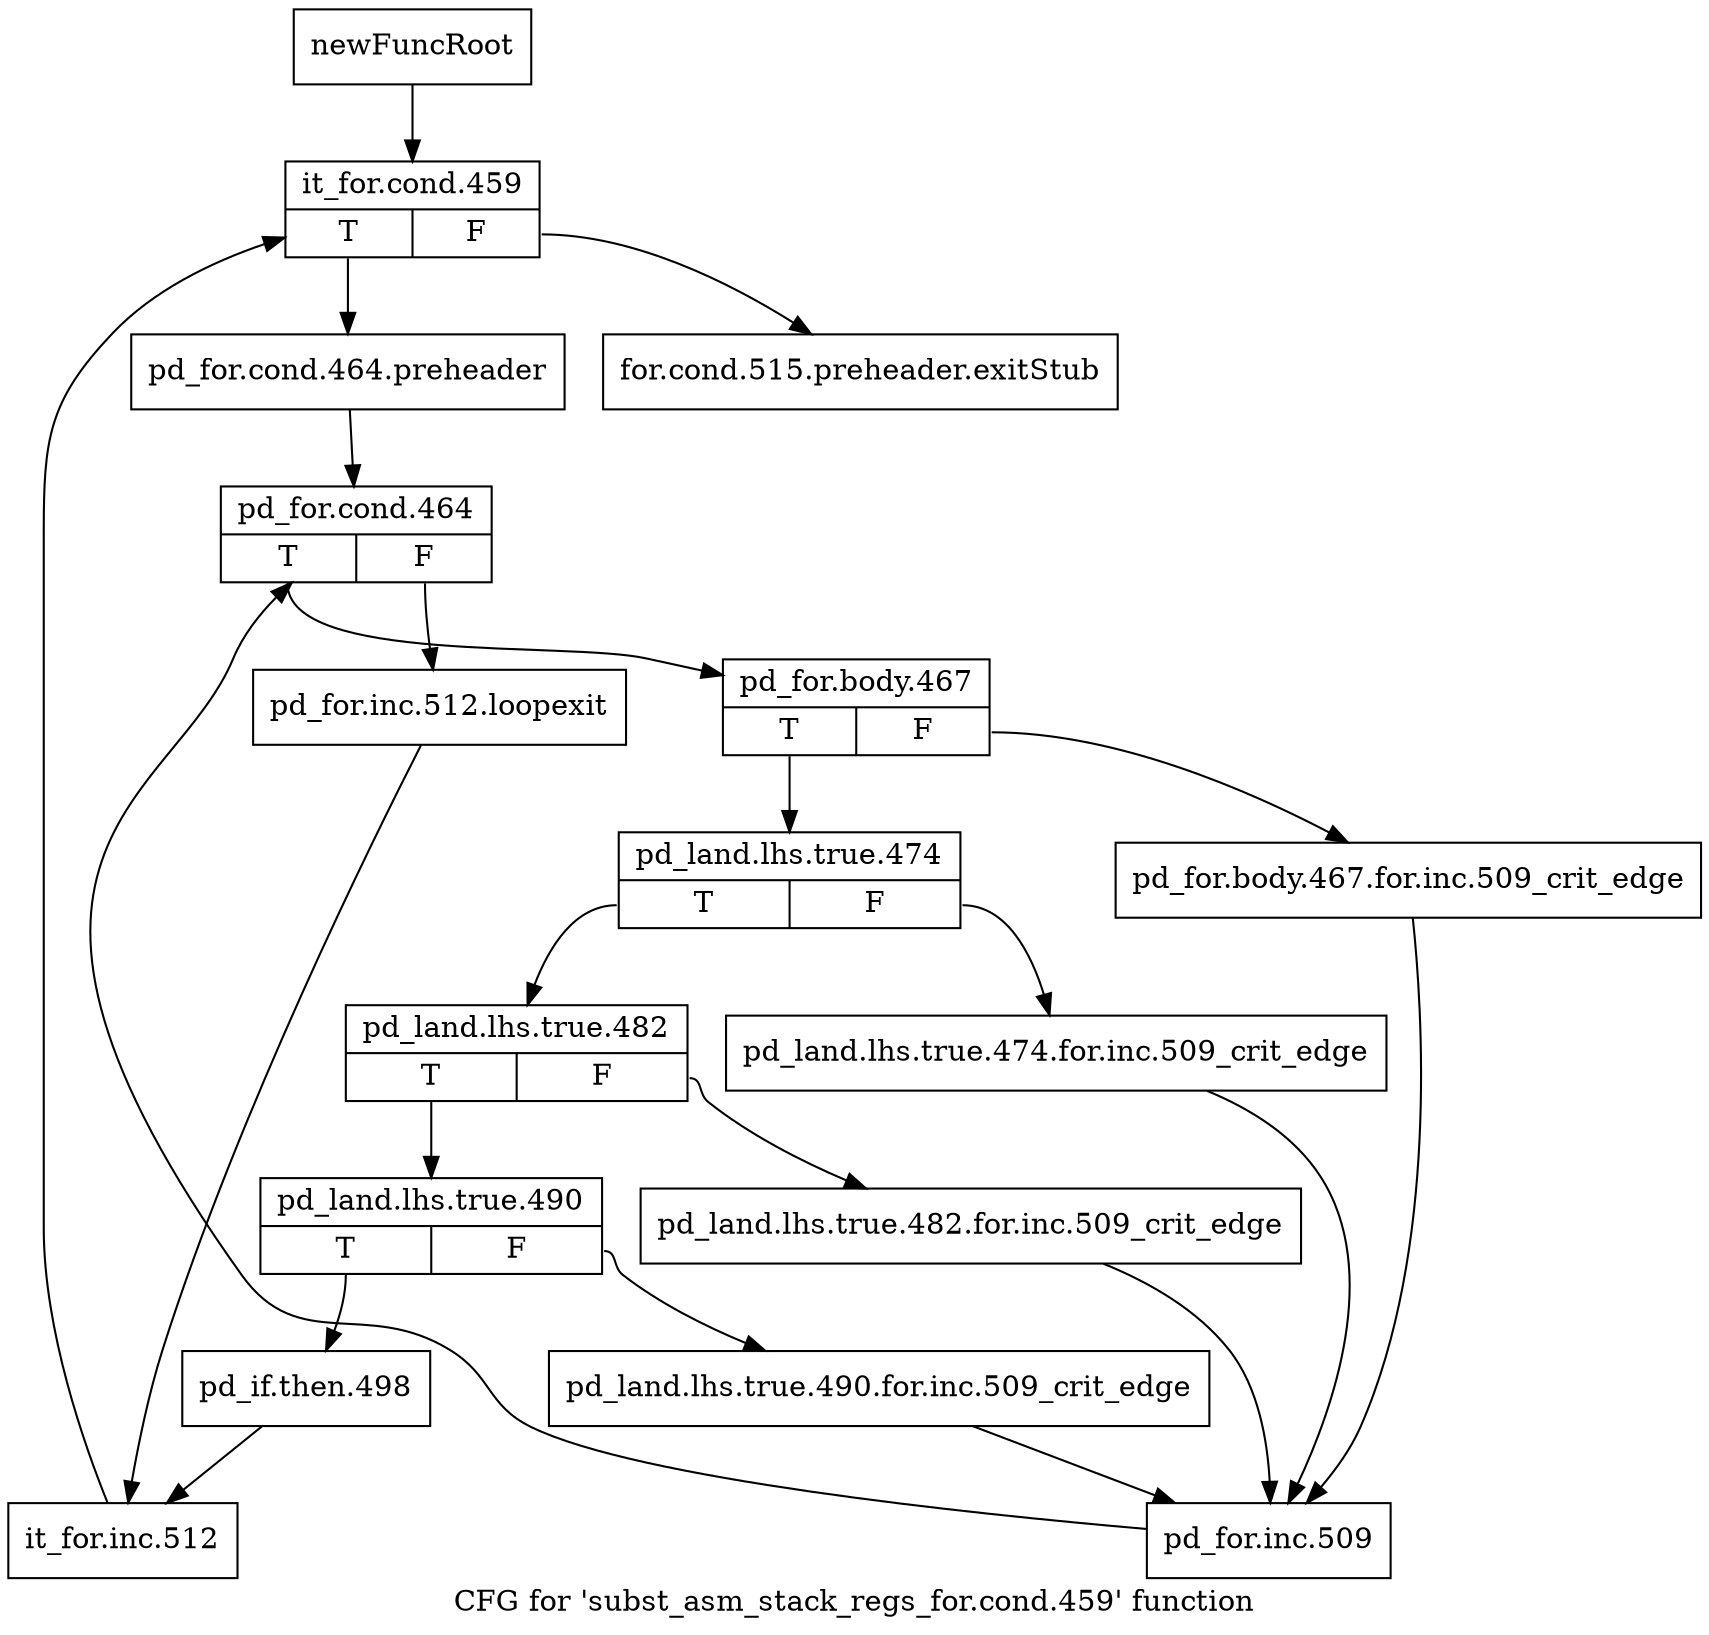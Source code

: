 digraph "CFG for 'subst_asm_stack_regs_for.cond.459' function" {
	label="CFG for 'subst_asm_stack_regs_for.cond.459' function";

	Node0xb9139e0 [shape=record,label="{newFuncRoot}"];
	Node0xb9139e0 -> Node0xb913a80;
	Node0xb913a30 [shape=record,label="{for.cond.515.preheader.exitStub}"];
	Node0xb913a80 [shape=record,label="{it_for.cond.459|{<s0>T|<s1>F}}"];
	Node0xb913a80:s0 -> Node0xb913ad0;
	Node0xb913a80:s1 -> Node0xb913a30;
	Node0xb913ad0 [shape=record,label="{pd_for.cond.464.preheader}"];
	Node0xb913ad0 -> Node0xb913b20;
	Node0xb913b20 [shape=record,label="{pd_for.cond.464|{<s0>T|<s1>F}}"];
	Node0xb913b20:s0 -> Node0xb913bc0;
	Node0xb913b20:s1 -> Node0xb913b70;
	Node0xb913b70 [shape=record,label="{pd_for.inc.512.loopexit}"];
	Node0xb913b70 -> Node0xb913ee0;
	Node0xb913bc0 [shape=record,label="{pd_for.body.467|{<s0>T|<s1>F}}"];
	Node0xb913bc0:s0 -> Node0xb913c60;
	Node0xb913bc0:s1 -> Node0xb913c10;
	Node0xb913c10 [shape=record,label="{pd_for.body.467.for.inc.509_crit_edge}"];
	Node0xb913c10 -> Node0xb913e40;
	Node0xb913c60 [shape=record,label="{pd_land.lhs.true.474|{<s0>T|<s1>F}}"];
	Node0xb913c60:s0 -> Node0xb913d00;
	Node0xb913c60:s1 -> Node0xb913cb0;
	Node0xb913cb0 [shape=record,label="{pd_land.lhs.true.474.for.inc.509_crit_edge}"];
	Node0xb913cb0 -> Node0xb913e40;
	Node0xb913d00 [shape=record,label="{pd_land.lhs.true.482|{<s0>T|<s1>F}}"];
	Node0xb913d00:s0 -> Node0xb913da0;
	Node0xb913d00:s1 -> Node0xb913d50;
	Node0xb913d50 [shape=record,label="{pd_land.lhs.true.482.for.inc.509_crit_edge}"];
	Node0xb913d50 -> Node0xb913e40;
	Node0xb913da0 [shape=record,label="{pd_land.lhs.true.490|{<s0>T|<s1>F}}"];
	Node0xb913da0:s0 -> Node0xb913e90;
	Node0xb913da0:s1 -> Node0xb913df0;
	Node0xb913df0 [shape=record,label="{pd_land.lhs.true.490.for.inc.509_crit_edge}"];
	Node0xb913df0 -> Node0xb913e40;
	Node0xb913e40 [shape=record,label="{pd_for.inc.509}"];
	Node0xb913e40 -> Node0xb913b20;
	Node0xb913e90 [shape=record,label="{pd_if.then.498}"];
	Node0xb913e90 -> Node0xb913ee0;
	Node0xb913ee0 [shape=record,label="{it_for.inc.512}"];
	Node0xb913ee0 -> Node0xb913a80;
}
